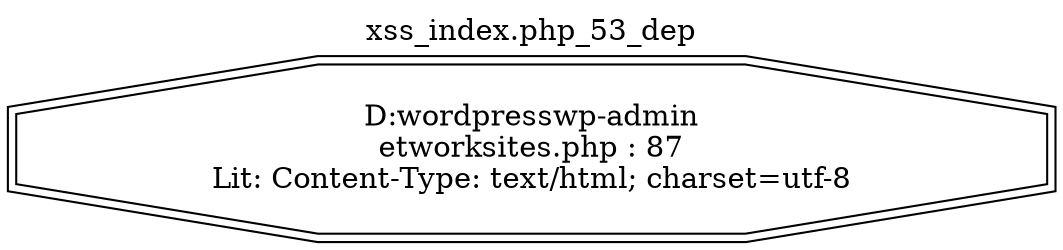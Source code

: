 digraph cfg {
  label="xss_index.php_53_dep";
  labelloc=t;
  n1 [shape=doubleoctagon, label="D:\wordpress\wp-admin\network\sites.php : 87\nLit: Content-Type: text/html; charset=utf-8\n"];
}
